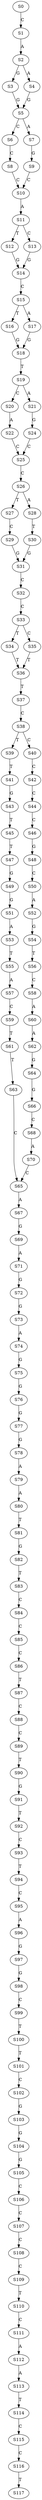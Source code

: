 strict digraph  {
	S0 -> S1 [ label = C ];
	S1 -> S2 [ label = A ];
	S2 -> S3 [ label = G ];
	S2 -> S4 [ label = A ];
	S3 -> S5 [ label = G ];
	S4 -> S5 [ label = G ];
	S5 -> S6 [ label = C ];
	S5 -> S7 [ label = A ];
	S6 -> S8 [ label = C ];
	S7 -> S9 [ label = G ];
	S8 -> S10 [ label = C ];
	S9 -> S10 [ label = C ];
	S10 -> S11 [ label = A ];
	S11 -> S12 [ label = T ];
	S11 -> S13 [ label = C ];
	S12 -> S14 [ label = G ];
	S13 -> S14 [ label = G ];
	S14 -> S15 [ label = C ];
	S15 -> S16 [ label = T ];
	S15 -> S17 [ label = A ];
	S16 -> S18 [ label = G ];
	S17 -> S18 [ label = G ];
	S18 -> S19 [ label = T ];
	S19 -> S20 [ label = C ];
	S19 -> S21 [ label = A ];
	S20 -> S22 [ label = A ];
	S21 -> S24 [ label = G ];
	S22 -> S25 [ label = C ];
	S24 -> S25 [ label = C ];
	S25 -> S26 [ label = C ];
	S26 -> S27 [ label = T ];
	S26 -> S28 [ label = A ];
	S27 -> S29 [ label = C ];
	S28 -> S30 [ label = T ];
	S29 -> S31 [ label = G ];
	S30 -> S31 [ label = G ];
	S31 -> S32 [ label = C ];
	S32 -> S33 [ label = C ];
	S33 -> S34 [ label = T ];
	S33 -> S35 [ label = C ];
	S34 -> S36 [ label = T ];
	S35 -> S36 [ label = T ];
	S36 -> S37 [ label = T ];
	S37 -> S38 [ label = C ];
	S38 -> S39 [ label = T ];
	S38 -> S40 [ label = C ];
	S39 -> S41 [ label = T ];
	S40 -> S42 [ label = C ];
	S41 -> S43 [ label = G ];
	S42 -> S44 [ label = C ];
	S43 -> S45 [ label = T ];
	S44 -> S46 [ label = C ];
	S45 -> S47 [ label = T ];
	S46 -> S48 [ label = G ];
	S47 -> S49 [ label = G ];
	S48 -> S50 [ label = C ];
	S49 -> S51 [ label = G ];
	S50 -> S52 [ label = A ];
	S51 -> S53 [ label = A ];
	S52 -> S54 [ label = G ];
	S53 -> S55 [ label = T ];
	S54 -> S56 [ label = T ];
	S55 -> S57 [ label = A ];
	S56 -> S58 [ label = C ];
	S57 -> S59 [ label = C ];
	S58 -> S60 [ label = A ];
	S59 -> S61 [ label = T ];
	S60 -> S62 [ label = A ];
	S61 -> S63 [ label = T ];
	S62 -> S64 [ label = G ];
	S63 -> S65 [ label = C ];
	S64 -> S66 [ label = G ];
	S65 -> S67 [ label = A ];
	S66 -> S68 [ label = C ];
	S67 -> S69 [ label = G ];
	S68 -> S70 [ label = A ];
	S69 -> S71 [ label = A ];
	S70 -> S65 [ label = C ];
	S71 -> S72 [ label = G ];
	S72 -> S73 [ label = G ];
	S73 -> S74 [ label = A ];
	S74 -> S75 [ label = G ];
	S75 -> S76 [ label = G ];
	S76 -> S77 [ label = G ];
	S77 -> S78 [ label = G ];
	S78 -> S79 [ label = A ];
	S79 -> S80 [ label = A ];
	S80 -> S81 [ label = T ];
	S81 -> S82 [ label = G ];
	S82 -> S83 [ label = T ];
	S83 -> S84 [ label = C ];
	S84 -> S85 [ label = C ];
	S85 -> S86 [ label = C ];
	S86 -> S87 [ label = T ];
	S87 -> S88 [ label = C ];
	S88 -> S89 [ label = C ];
	S89 -> S90 [ label = T ];
	S90 -> S91 [ label = G ];
	S91 -> S92 [ label = T ];
	S92 -> S93 [ label = C ];
	S93 -> S94 [ label = T ];
	S94 -> S95 [ label = C ];
	S95 -> S96 [ label = A ];
	S96 -> S97 [ label = G ];
	S97 -> S98 [ label = G ];
	S98 -> S99 [ label = C ];
	S99 -> S100 [ label = T ];
	S100 -> S101 [ label = T ];
	S101 -> S102 [ label = C ];
	S102 -> S103 [ label = G ];
	S103 -> S104 [ label = G ];
	S104 -> S105 [ label = G ];
	S105 -> S106 [ label = C ];
	S106 -> S107 [ label = C ];
	S107 -> S108 [ label = C ];
	S108 -> S109 [ label = C ];
	S109 -> S110 [ label = T ];
	S110 -> S111 [ label = C ];
	S111 -> S112 [ label = A ];
	S112 -> S113 [ label = A ];
	S113 -> S114 [ label = T ];
	S114 -> S115 [ label = C ];
	S115 -> S116 [ label = C ];
	S116 -> S117 [ label = T ];
}
